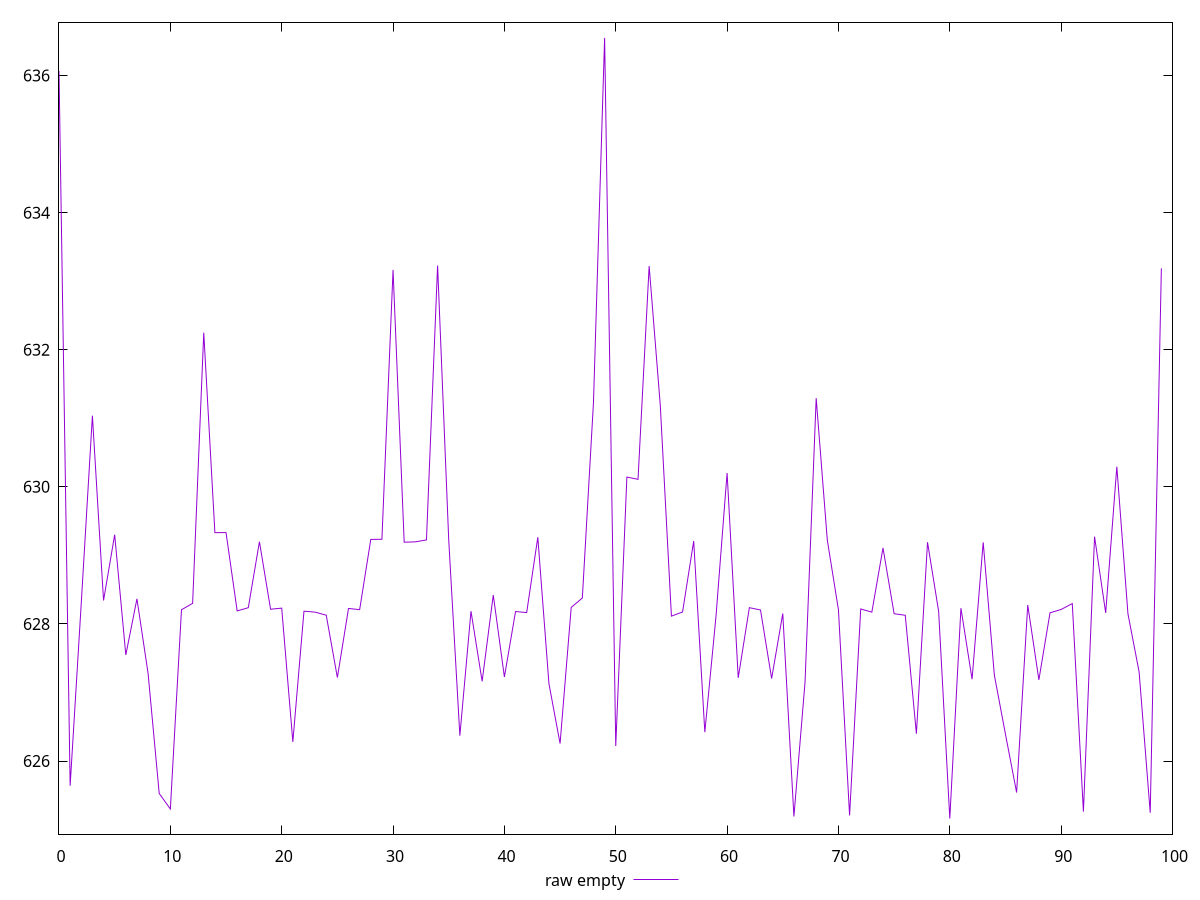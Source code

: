 $_rawEmpty <<EOF
636.067
625.6408
628.3067
631.038
628.34285
629.30165
627.54825
628.36725
627.2791
625.52745
625.30105
628.20755
628.30095
632.25
629.3317
629.3337
628.1907
628.2374
629.2001
628.21485
628.23145
626.28025
628.18655
628.1727
628.1281
627.21895
628.2264
628.20895
629.23345
629.2358
633.16525
629.19295
629.1977
629.2263
633.2284
629.22535
626.3707
628.18625
627.1631
628.42205
627.2278
628.18145
628.1662
629.2651
627.1288
626.2557
628.24165
628.37885
631.23285
636.54885
626.2201
630.1431
630.1098
633.2211
631.18955
628.11455
628.175
629.2098
626.42215
628.10525
630.2019
627.21455
628.2377
628.20435
627.2045
628.15255
625.19215
627.15185
631.29395
629.224
628.20665
625.20675
628.21925
628.17295
629.1097
628.1498
628.1268
626.3991
629.19225
628.18215
625.16225
628.2308
627.194
629.1914
627.2557
626.39105
625.54185
628.2763
627.1852
628.1629
628.21175
628.29775
625.2622
629.27385
628.1618
630.2936
628.147
627.3029
625.24655
633.1867
EOF
set key outside below
set terminal pngcairo
set output "report_00006_2020-11-02T20-21-41.718Z/first-meaningful-paint/empty//raw.png"
set yrange [624.934518:636.776582]
plot $_rawEmpty title "raw empty" with line ,